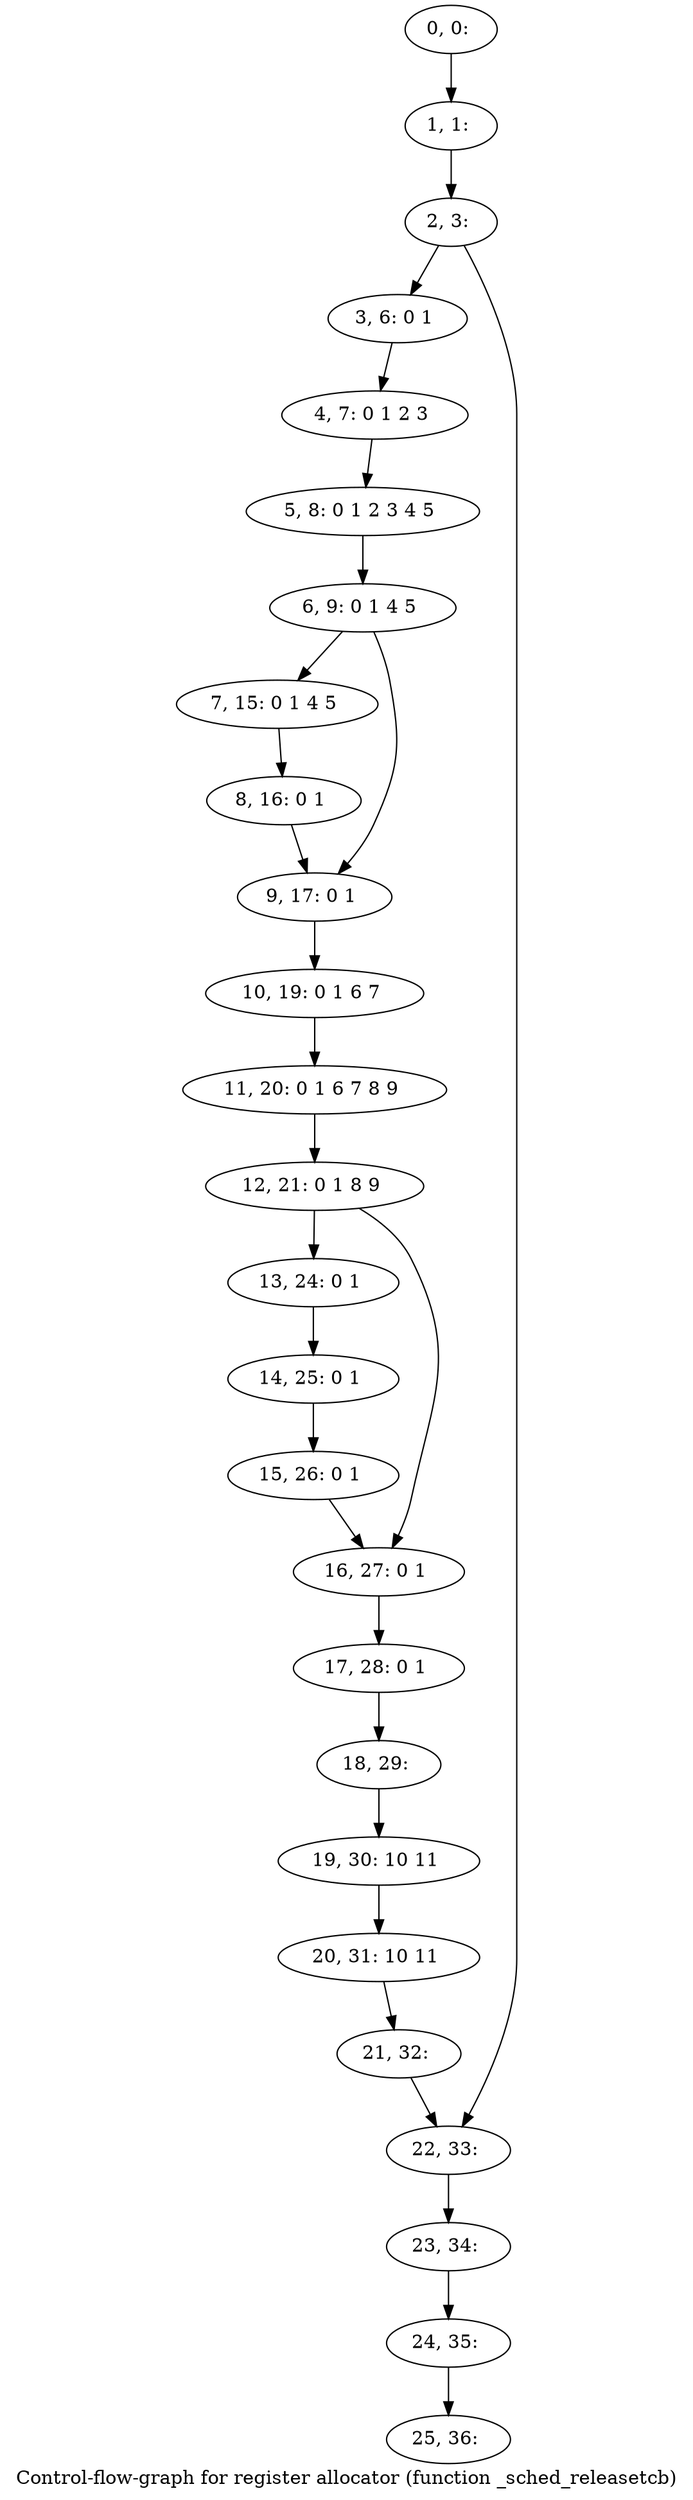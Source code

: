 digraph G {
graph [label="Control-flow-graph for register allocator (function _sched_releasetcb)"]
0[label="0, 0: "];
1[label="1, 1: "];
2[label="2, 3: "];
3[label="3, 6: 0 1 "];
4[label="4, 7: 0 1 2 3 "];
5[label="5, 8: 0 1 2 3 4 5 "];
6[label="6, 9: 0 1 4 5 "];
7[label="7, 15: 0 1 4 5 "];
8[label="8, 16: 0 1 "];
9[label="9, 17: 0 1 "];
10[label="10, 19: 0 1 6 7 "];
11[label="11, 20: 0 1 6 7 8 9 "];
12[label="12, 21: 0 1 8 9 "];
13[label="13, 24: 0 1 "];
14[label="14, 25: 0 1 "];
15[label="15, 26: 0 1 "];
16[label="16, 27: 0 1 "];
17[label="17, 28: 0 1 "];
18[label="18, 29: "];
19[label="19, 30: 10 11 "];
20[label="20, 31: 10 11 "];
21[label="21, 32: "];
22[label="22, 33: "];
23[label="23, 34: "];
24[label="24, 35: "];
25[label="25, 36: "];
0->1 ;
1->2 ;
2->3 ;
2->22 ;
3->4 ;
4->5 ;
5->6 ;
6->7 ;
6->9 ;
7->8 ;
8->9 ;
9->10 ;
10->11 ;
11->12 ;
12->13 ;
12->16 ;
13->14 ;
14->15 ;
15->16 ;
16->17 ;
17->18 ;
18->19 ;
19->20 ;
20->21 ;
21->22 ;
22->23 ;
23->24 ;
24->25 ;
}
